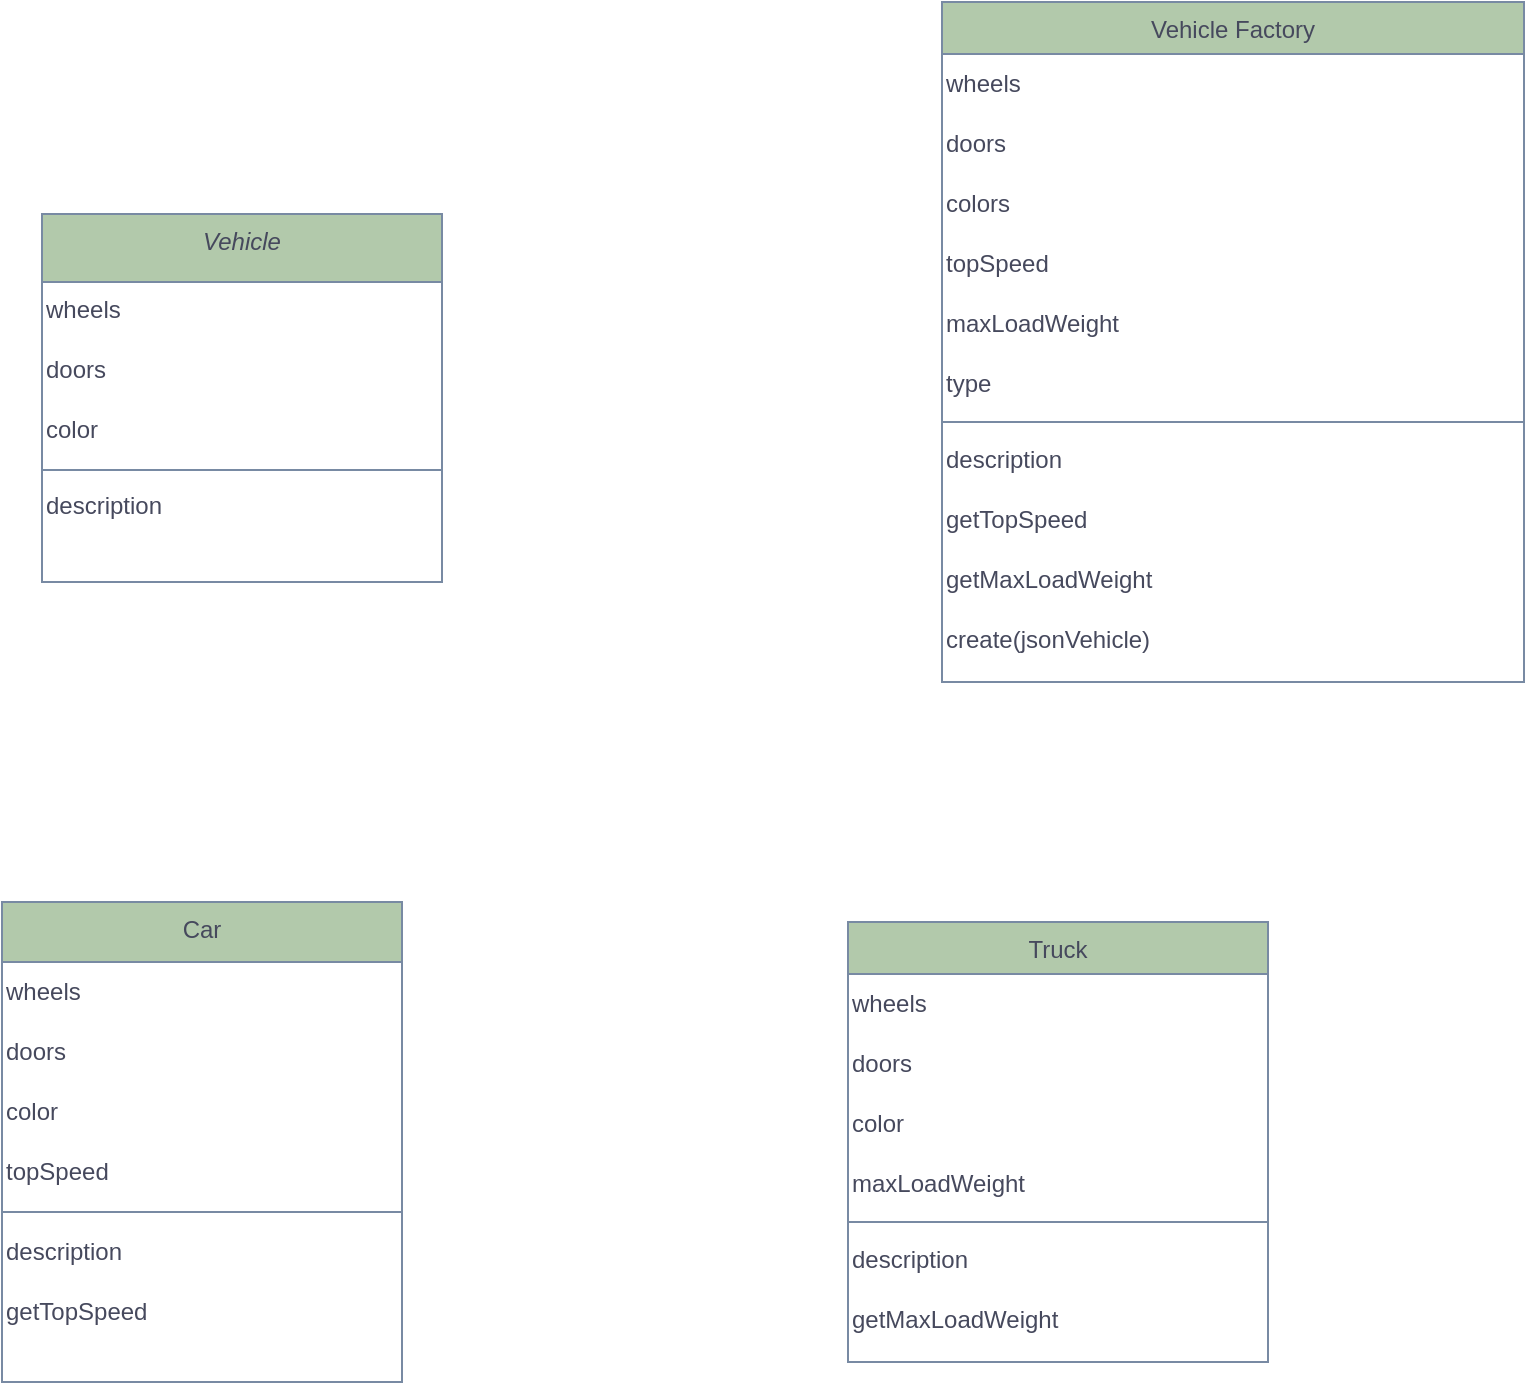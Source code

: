 <mxfile version="24.0.7" type="github">
  <diagram id="C5RBs43oDa-KdzZeNtuy" name="Page-1">
    <mxGraphModel dx="1232" dy="1113" grid="1" gridSize="10" guides="1" tooltips="1" connect="1" arrows="1" fold="1" page="1" pageScale="1" pageWidth="827" pageHeight="1169" background="none" math="0" shadow="0">
      <root>
        <mxCell id="WIyWlLk6GJQsqaUBKTNV-0" />
        <mxCell id="WIyWlLk6GJQsqaUBKTNV-1" parent="WIyWlLk6GJQsqaUBKTNV-0" />
        <mxCell id="zkfFHV4jXpPFQw0GAbJ--0" value="Vehicle" style="swimlane;fontStyle=2;align=center;verticalAlign=top;childLayout=stackLayout;horizontal=1;startSize=34;horizontalStack=0;resizeParent=1;resizeLast=0;collapsible=1;marginBottom=0;rounded=0;shadow=0;strokeWidth=1;labelBackgroundColor=none;fillColor=#B2C9AB;strokeColor=#788AA3;fontColor=#46495D;" parent="WIyWlLk6GJQsqaUBKTNV-1" vertex="1">
          <mxGeometry x="80" y="116" width="200" height="184" as="geometry">
            <mxRectangle x="230" y="140" width="160" height="26" as="alternateBounds" />
          </mxGeometry>
        </mxCell>
        <mxCell id="avCwv5TrrSZpBt8yLDUz-12" value="wheels" style="text;align=left;verticalAlign=top;resizable=0;points=[];autosize=1;strokeColor=none;fillColor=none;fontColor=#46495D;" vertex="1" parent="zkfFHV4jXpPFQw0GAbJ--0">
          <mxGeometry y="34" width="200" height="30" as="geometry" />
        </mxCell>
        <mxCell id="avCwv5TrrSZpBt8yLDUz-4" value="doors" style="text;align=left;verticalAlign=top;resizable=0;points=[];autosize=1;strokeColor=none;fillColor=none;labelBackgroundColor=none;fontColor=#46495D;" vertex="1" parent="zkfFHV4jXpPFQw0GAbJ--0">
          <mxGeometry y="64" width="200" height="30" as="geometry" />
        </mxCell>
        <mxCell id="avCwv5TrrSZpBt8yLDUz-3" value="color" style="text;align=left;verticalAlign=top;resizable=0;points=[];autosize=1;strokeColor=none;fillColor=none;labelBackgroundColor=none;fontColor=#46495D;" vertex="1" parent="zkfFHV4jXpPFQw0GAbJ--0">
          <mxGeometry y="94" width="200" height="30" as="geometry" />
        </mxCell>
        <mxCell id="zkfFHV4jXpPFQw0GAbJ--4" value="" style="line;html=1;strokeWidth=1;align=left;verticalAlign=middle;spacingTop=-1;spacingLeft=3;spacingRight=3;rotatable=0;labelPosition=right;points=[];portConstraint=eastwest;labelBackgroundColor=none;fillColor=#B2C9AB;strokeColor=#788AA3;fontColor=#46495D;" parent="zkfFHV4jXpPFQw0GAbJ--0" vertex="1">
          <mxGeometry y="124" width="200" height="8" as="geometry" />
        </mxCell>
        <mxCell id="avCwv5TrrSZpBt8yLDUz-13" value="description" style="text;align=left;verticalAlign=top;resizable=0;points=[];autosize=1;strokeColor=none;fillColor=none;fontColor=#46495D;" vertex="1" parent="zkfFHV4jXpPFQw0GAbJ--0">
          <mxGeometry y="132" width="200" height="30" as="geometry" />
        </mxCell>
        <mxCell id="zkfFHV4jXpPFQw0GAbJ--6" value="Car" style="swimlane;fontStyle=0;align=center;verticalAlign=top;childLayout=stackLayout;horizontal=1;startSize=30;horizontalStack=0;resizeParent=1;resizeLast=0;collapsible=1;marginBottom=0;rounded=0;shadow=0;strokeWidth=1;labelBackgroundColor=none;fillColor=#B2C9AB;strokeColor=#788AA3;fontColor=#46495D;" parent="WIyWlLk6GJQsqaUBKTNV-1" vertex="1">
          <mxGeometry x="60" y="460" width="200" height="240" as="geometry">
            <mxRectangle x="130" y="380" width="160" height="26" as="alternateBounds" />
          </mxGeometry>
        </mxCell>
        <mxCell id="avCwv5TrrSZpBt8yLDUz-14" value="wheels" style="text;html=1;align=left;verticalAlign=middle;resizable=0;points=[];autosize=1;strokeColor=none;fillColor=none;fontColor=#46495D;" vertex="1" parent="zkfFHV4jXpPFQw0GAbJ--6">
          <mxGeometry y="30" width="200" height="30" as="geometry" />
        </mxCell>
        <mxCell id="avCwv5TrrSZpBt8yLDUz-15" value="doors" style="text;html=1;align=left;verticalAlign=middle;resizable=0;points=[];autosize=1;strokeColor=none;fillColor=none;fontColor=#46495D;" vertex="1" parent="zkfFHV4jXpPFQw0GAbJ--6">
          <mxGeometry y="60" width="200" height="30" as="geometry" />
        </mxCell>
        <mxCell id="avCwv5TrrSZpBt8yLDUz-16" value="color" style="text;html=1;align=left;verticalAlign=middle;resizable=0;points=[];autosize=1;strokeColor=none;fillColor=none;fontColor=#46495D;" vertex="1" parent="zkfFHV4jXpPFQw0GAbJ--6">
          <mxGeometry y="90" width="200" height="30" as="geometry" />
        </mxCell>
        <mxCell id="avCwv5TrrSZpBt8yLDUz-17" value="topSpeed" style="text;html=1;align=left;verticalAlign=middle;resizable=0;points=[];autosize=1;strokeColor=none;fillColor=none;fontColor=#46495D;" vertex="1" parent="zkfFHV4jXpPFQw0GAbJ--6">
          <mxGeometry y="120" width="200" height="30" as="geometry" />
        </mxCell>
        <mxCell id="zkfFHV4jXpPFQw0GAbJ--9" value="" style="line;html=1;strokeWidth=1;align=left;verticalAlign=middle;spacingTop=-1;spacingLeft=3;spacingRight=3;rotatable=0;labelPosition=right;points=[];portConstraint=eastwest;labelBackgroundColor=none;fillColor=#B2C9AB;strokeColor=#788AA3;fontColor=#46495D;" parent="zkfFHV4jXpPFQw0GAbJ--6" vertex="1">
          <mxGeometry y="150" width="200" height="10" as="geometry" />
        </mxCell>
        <mxCell id="avCwv5TrrSZpBt8yLDUz-19" value="description" style="text;html=1;align=left;verticalAlign=middle;resizable=0;points=[];autosize=1;strokeColor=none;fillColor=none;fontColor=#46495D;" vertex="1" parent="zkfFHV4jXpPFQw0GAbJ--6">
          <mxGeometry y="160" width="200" height="30" as="geometry" />
        </mxCell>
        <mxCell id="avCwv5TrrSZpBt8yLDUz-20" value="getTopSpeed" style="text;html=1;align=left;verticalAlign=middle;resizable=0;points=[];autosize=1;strokeColor=none;fillColor=none;fontColor=#46495D;" vertex="1" parent="zkfFHV4jXpPFQw0GAbJ--6">
          <mxGeometry y="190" width="200" height="30" as="geometry" />
        </mxCell>
        <mxCell id="zkfFHV4jXpPFQw0GAbJ--13" value="Truck" style="swimlane;fontStyle=0;align=center;verticalAlign=top;childLayout=stackLayout;horizontal=1;startSize=26;horizontalStack=0;resizeParent=1;resizeLast=0;collapsible=1;marginBottom=0;rounded=0;shadow=0;strokeWidth=1;labelBackgroundColor=none;fillColor=#B2C9AB;strokeColor=#788AA3;fontColor=#46495D;" parent="WIyWlLk6GJQsqaUBKTNV-1" vertex="1">
          <mxGeometry x="483" y="470" width="210" height="220" as="geometry">
            <mxRectangle x="340" y="380" width="170" height="26" as="alternateBounds" />
          </mxGeometry>
        </mxCell>
        <mxCell id="avCwv5TrrSZpBt8yLDUz-2" value="wheels" style="text;html=1;align=left;verticalAlign=middle;resizable=0;points=[];autosize=1;strokeColor=none;fillColor=none;labelBackgroundColor=none;fontColor=#46495D;" vertex="1" parent="zkfFHV4jXpPFQw0GAbJ--13">
          <mxGeometry y="26" width="210" height="30" as="geometry" />
        </mxCell>
        <mxCell id="avCwv5TrrSZpBt8yLDUz-25" value="doors" style="text;html=1;align=left;verticalAlign=middle;resizable=0;points=[];autosize=1;strokeColor=none;fillColor=none;fontColor=#46495D;" vertex="1" parent="zkfFHV4jXpPFQw0GAbJ--13">
          <mxGeometry y="56" width="210" height="30" as="geometry" />
        </mxCell>
        <mxCell id="avCwv5TrrSZpBt8yLDUz-26" value="color" style="text;html=1;align=left;verticalAlign=middle;resizable=0;points=[];autosize=1;strokeColor=none;fillColor=none;fontColor=#46495D;" vertex="1" parent="zkfFHV4jXpPFQw0GAbJ--13">
          <mxGeometry y="86" width="210" height="30" as="geometry" />
        </mxCell>
        <mxCell id="avCwv5TrrSZpBt8yLDUz-27" value="maxLoadWeight" style="text;html=1;align=left;verticalAlign=middle;resizable=0;points=[];autosize=1;strokeColor=none;fillColor=none;fontColor=#46495D;" vertex="1" parent="zkfFHV4jXpPFQw0GAbJ--13">
          <mxGeometry y="116" width="210" height="30" as="geometry" />
        </mxCell>
        <mxCell id="zkfFHV4jXpPFQw0GAbJ--15" value="" style="line;html=1;strokeWidth=1;align=left;verticalAlign=middle;spacingTop=-1;spacingLeft=3;spacingRight=3;rotatable=0;labelPosition=right;points=[];portConstraint=eastwest;labelBackgroundColor=none;fillColor=#B2C9AB;strokeColor=#788AA3;fontColor=#46495D;" parent="zkfFHV4jXpPFQw0GAbJ--13" vertex="1">
          <mxGeometry y="146" width="210" height="8" as="geometry" />
        </mxCell>
        <mxCell id="avCwv5TrrSZpBt8yLDUz-23" value="description" style="text;html=1;align=left;verticalAlign=middle;resizable=0;points=[];autosize=1;strokeColor=none;fillColor=none;fontColor=#46495D;" vertex="1" parent="zkfFHV4jXpPFQw0GAbJ--13">
          <mxGeometry y="154" width="210" height="30" as="geometry" />
        </mxCell>
        <mxCell id="avCwv5TrrSZpBt8yLDUz-24" value="getMaxLoadWeight" style="text;html=1;align=left;verticalAlign=middle;resizable=0;points=[];autosize=1;strokeColor=none;fillColor=none;fontColor=#46495D;" vertex="1" parent="zkfFHV4jXpPFQw0GAbJ--13">
          <mxGeometry y="184" width="210" height="30" as="geometry" />
        </mxCell>
        <mxCell id="zkfFHV4jXpPFQw0GAbJ--17" value="Vehicle Factory" style="swimlane;fontStyle=0;align=center;verticalAlign=top;childLayout=stackLayout;horizontal=1;startSize=26;horizontalStack=0;resizeParent=1;resizeLast=0;collapsible=1;marginBottom=0;rounded=0;shadow=0;strokeWidth=1;labelBackgroundColor=none;fillColor=#B2C9AB;strokeColor=#788AA3;fontColor=#46495D;" parent="WIyWlLk6GJQsqaUBKTNV-1" vertex="1">
          <mxGeometry x="530" y="10" width="291" height="340" as="geometry">
            <mxRectangle x="550" y="140" width="160" height="26" as="alternateBounds" />
          </mxGeometry>
        </mxCell>
        <mxCell id="avCwv5TrrSZpBt8yLDUz-21" value="&lt;div&gt;wheels&lt;/div&gt;" style="text;html=1;align=left;verticalAlign=middle;resizable=0;points=[];autosize=1;strokeColor=none;fillColor=none;fontColor=#46495D;" vertex="1" parent="zkfFHV4jXpPFQw0GAbJ--17">
          <mxGeometry y="26" width="291" height="30" as="geometry" />
        </mxCell>
        <mxCell id="avCwv5TrrSZpBt8yLDUz-29" value="doors" style="text;html=1;align=left;verticalAlign=middle;resizable=0;points=[];autosize=1;strokeColor=none;fillColor=none;fontColor=#46495D;" vertex="1" parent="zkfFHV4jXpPFQw0GAbJ--17">
          <mxGeometry y="56" width="291" height="30" as="geometry" />
        </mxCell>
        <mxCell id="avCwv5TrrSZpBt8yLDUz-31" value="colors" style="text;html=1;align=left;verticalAlign=middle;resizable=0;points=[];autosize=1;strokeColor=none;fillColor=none;fontColor=#46495D;" vertex="1" parent="zkfFHV4jXpPFQw0GAbJ--17">
          <mxGeometry y="86" width="291" height="30" as="geometry" />
        </mxCell>
        <mxCell id="avCwv5TrrSZpBt8yLDUz-30" value="topSpeed" style="text;html=1;align=left;verticalAlign=middle;resizable=0;points=[];autosize=1;strokeColor=none;fillColor=none;fontColor=#46495D;" vertex="1" parent="zkfFHV4jXpPFQw0GAbJ--17">
          <mxGeometry y="116" width="291" height="30" as="geometry" />
        </mxCell>
        <mxCell id="avCwv5TrrSZpBt8yLDUz-33" value="maxLoadWeight" style="text;html=1;align=left;verticalAlign=middle;resizable=0;points=[];autosize=1;strokeColor=none;fillColor=none;fontColor=#46495D;" vertex="1" parent="zkfFHV4jXpPFQw0GAbJ--17">
          <mxGeometry y="146" width="291" height="30" as="geometry" />
        </mxCell>
        <mxCell id="avCwv5TrrSZpBt8yLDUz-32" value="type" style="text;html=1;align=left;verticalAlign=middle;resizable=0;points=[];autosize=1;strokeColor=none;fillColor=none;fontColor=#46495D;" vertex="1" parent="zkfFHV4jXpPFQw0GAbJ--17">
          <mxGeometry y="176" width="291" height="30" as="geometry" />
        </mxCell>
        <mxCell id="zkfFHV4jXpPFQw0GAbJ--23" value="" style="line;html=1;strokeWidth=1;align=left;verticalAlign=middle;spacingTop=-1;spacingLeft=3;spacingRight=3;rotatable=0;labelPosition=right;points=[];portConstraint=eastwest;labelBackgroundColor=none;fillColor=#B2C9AB;strokeColor=#788AA3;fontColor=#46495D;" parent="zkfFHV4jXpPFQw0GAbJ--17" vertex="1">
          <mxGeometry y="206" width="291" height="8" as="geometry" />
        </mxCell>
        <mxCell id="avCwv5TrrSZpBt8yLDUz-22" value="description" style="text;html=1;align=left;verticalAlign=middle;resizable=0;points=[];autosize=1;strokeColor=none;fillColor=none;fontColor=#46495D;" vertex="1" parent="zkfFHV4jXpPFQw0GAbJ--17">
          <mxGeometry y="214" width="291" height="30" as="geometry" />
        </mxCell>
        <mxCell id="avCwv5TrrSZpBt8yLDUz-34" value="getTopSpeed" style="text;html=1;align=left;verticalAlign=middle;resizable=0;points=[];autosize=1;strokeColor=none;fillColor=none;fontColor=#46495D;" vertex="1" parent="zkfFHV4jXpPFQw0GAbJ--17">
          <mxGeometry y="244" width="291" height="30" as="geometry" />
        </mxCell>
        <mxCell id="avCwv5TrrSZpBt8yLDUz-35" value="getMaxLoadWeight" style="text;html=1;align=left;verticalAlign=middle;resizable=0;points=[];autosize=1;strokeColor=none;fillColor=none;fontColor=#46495D;" vertex="1" parent="zkfFHV4jXpPFQw0GAbJ--17">
          <mxGeometry y="274" width="291" height="30" as="geometry" />
        </mxCell>
        <mxCell id="avCwv5TrrSZpBt8yLDUz-36" value="create(jsonVehicle)" style="text;html=1;align=left;verticalAlign=middle;resizable=0;points=[];autosize=1;strokeColor=none;fillColor=none;fontColor=#46495D;" vertex="1" parent="zkfFHV4jXpPFQw0GAbJ--17">
          <mxGeometry y="304" width="291" height="30" as="geometry" />
        </mxCell>
      </root>
    </mxGraphModel>
  </diagram>
</mxfile>
